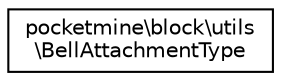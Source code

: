 digraph "Graphical Class Hierarchy"
{
 // INTERACTIVE_SVG=YES
 // LATEX_PDF_SIZE
  edge [fontname="Helvetica",fontsize="10",labelfontname="Helvetica",labelfontsize="10"];
  node [fontname="Helvetica",fontsize="10",shape=record];
  rankdir="LR";
  Node0 [label="pocketmine\\block\\utils\l\\BellAttachmentType",height=0.2,width=0.4,color="black", fillcolor="white", style="filled",URL="$d6/d74/classpocketmine_1_1block_1_1utils_1_1_bell_attachment_type.html",tooltip=" "];
}

